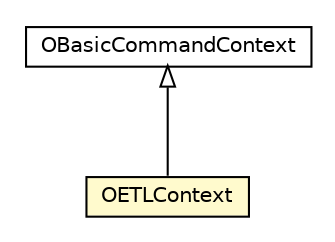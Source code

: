 #!/usr/local/bin/dot
#
# Class diagram 
# Generated by UMLGraph version R5_6-24-gf6e263 (http://www.umlgraph.org/)
#

digraph G {
	edge [fontname="Helvetica",fontsize=10,labelfontname="Helvetica",labelfontsize=10];
	node [fontname="Helvetica",fontsize=10,shape=plaintext];
	nodesep=0.25;
	ranksep=0.5;
	// com.orientechnologies.orient.core.command.OBasicCommandContext
	c3058439 [label=<<table title="com.orientechnologies.orient.core.command.OBasicCommandContext" border="0" cellborder="1" cellspacing="0" cellpadding="2" port="p" href="../../core/command/OBasicCommandContext.html">
		<tr><td><table border="0" cellspacing="0" cellpadding="1">
<tr><td align="center" balign="center"> OBasicCommandContext </td></tr>
		</table></td></tr>
		</table>>, URL="../../core/command/OBasicCommandContext.html", fontname="Helvetica", fontcolor="black", fontsize=10.0];
	// com.orientechnologies.orient.etl.context.OETLContext
	c3060618 [label=<<table title="com.orientechnologies.orient.etl.context.OETLContext" border="0" cellborder="1" cellspacing="0" cellpadding="2" port="p" bgcolor="lemonChiffon" href="./OETLContext.html">
		<tr><td><table border="0" cellspacing="0" cellpadding="1">
<tr><td align="center" balign="center"> OETLContext </td></tr>
		</table></td></tr>
		</table>>, URL="./OETLContext.html", fontname="Helvetica", fontcolor="black", fontsize=10.0];
	//com.orientechnologies.orient.etl.context.OETLContext extends com.orientechnologies.orient.core.command.OBasicCommandContext
	c3058439:p -> c3060618:p [dir=back,arrowtail=empty];
}

